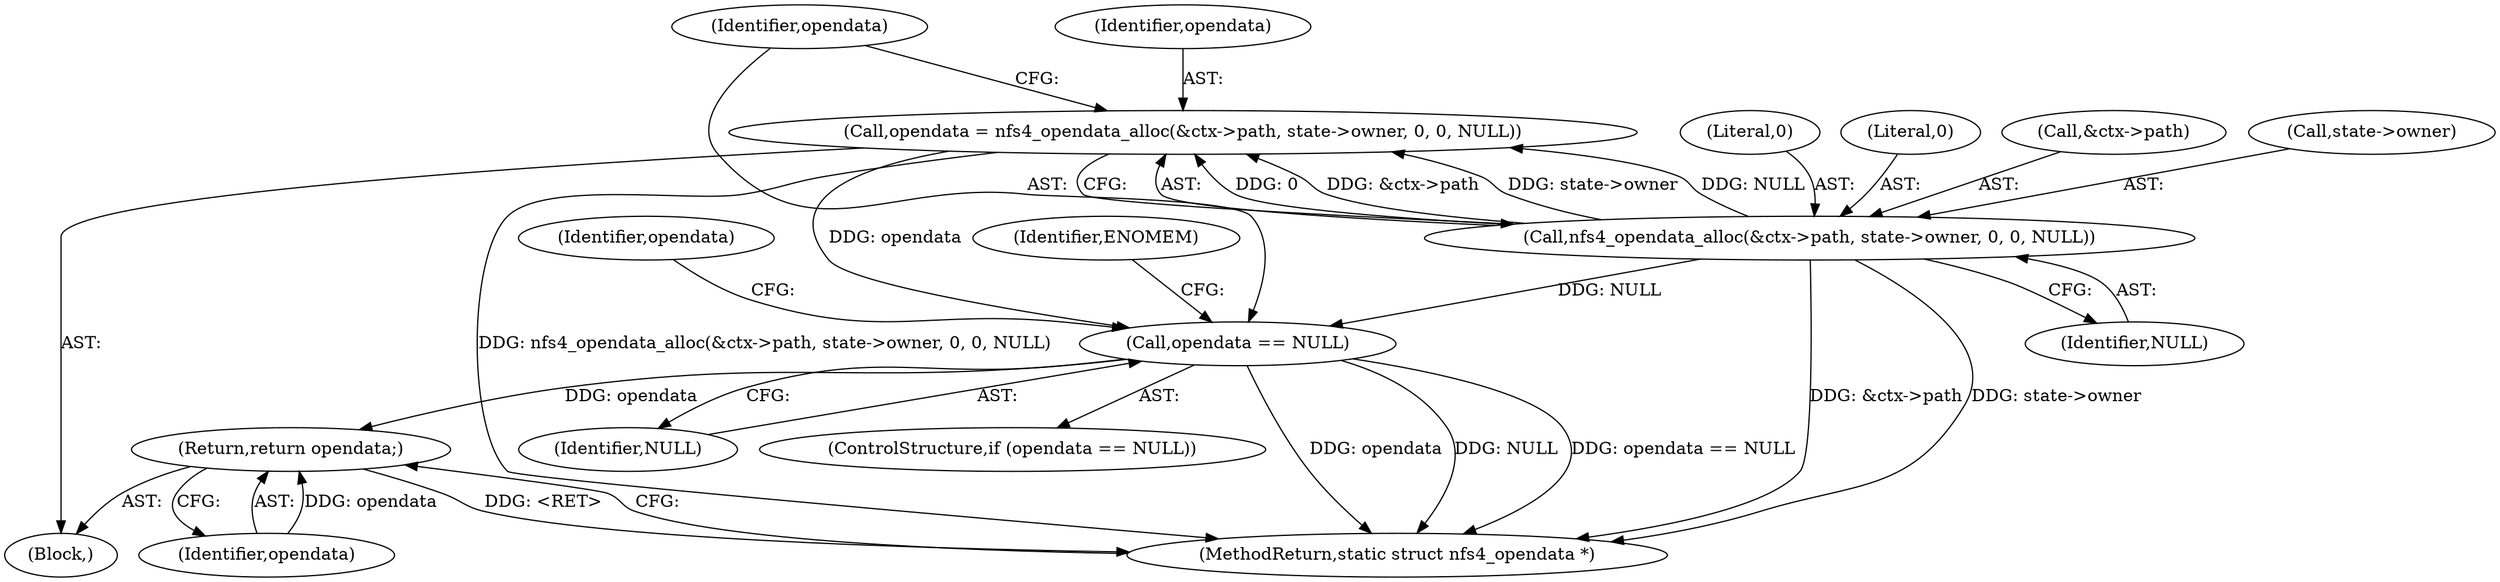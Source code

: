 digraph "0_linux_dc0b027dfadfcb8a5504f7d8052754bf8d501ab9_14@API" {
"1000105" [label="(Call,opendata = nfs4_opendata_alloc(&ctx->path, state->owner, 0, 0, NULL))"];
"1000107" [label="(Call,nfs4_opendata_alloc(&ctx->path, state->owner, 0, 0, NULL))"];
"1000119" [label="(Call,opendata == NULL)"];
"1000136" [label="(Return,return opendata;)"];
"1000116" [label="(Literal,0)"];
"1000118" [label="(ControlStructure,if (opendata == NULL))"];
"1000125" [label="(Identifier,ENOMEM)"];
"1000128" [label="(Identifier,opendata)"];
"1000137" [label="(Identifier,opendata)"];
"1000119" [label="(Call,opendata == NULL)"];
"1000138" [label="(MethodReturn,static struct nfs4_opendata *)"];
"1000115" [label="(Literal,0)"];
"1000106" [label="(Identifier,opendata)"];
"1000120" [label="(Identifier,opendata)"];
"1000107" [label="(Call,nfs4_opendata_alloc(&ctx->path, state->owner, 0, 0, NULL))"];
"1000117" [label="(Identifier,NULL)"];
"1000108" [label="(Call,&ctx->path)"];
"1000105" [label="(Call,opendata = nfs4_opendata_alloc(&ctx->path, state->owner, 0, 0, NULL))"];
"1000121" [label="(Identifier,NULL)"];
"1000136" [label="(Return,return opendata;)"];
"1000112" [label="(Call,state->owner)"];
"1000103" [label="(Block,)"];
"1000105" -> "1000103"  [label="AST: "];
"1000105" -> "1000107"  [label="CFG: "];
"1000106" -> "1000105"  [label="AST: "];
"1000107" -> "1000105"  [label="AST: "];
"1000120" -> "1000105"  [label="CFG: "];
"1000105" -> "1000138"  [label="DDG: nfs4_opendata_alloc(&ctx->path, state->owner, 0, 0, NULL)"];
"1000107" -> "1000105"  [label="DDG: 0"];
"1000107" -> "1000105"  [label="DDG: &ctx->path"];
"1000107" -> "1000105"  [label="DDG: state->owner"];
"1000107" -> "1000105"  [label="DDG: NULL"];
"1000105" -> "1000119"  [label="DDG: opendata"];
"1000107" -> "1000117"  [label="CFG: "];
"1000108" -> "1000107"  [label="AST: "];
"1000112" -> "1000107"  [label="AST: "];
"1000115" -> "1000107"  [label="AST: "];
"1000116" -> "1000107"  [label="AST: "];
"1000117" -> "1000107"  [label="AST: "];
"1000107" -> "1000138"  [label="DDG: &ctx->path"];
"1000107" -> "1000138"  [label="DDG: state->owner"];
"1000107" -> "1000119"  [label="DDG: NULL"];
"1000119" -> "1000118"  [label="AST: "];
"1000119" -> "1000121"  [label="CFG: "];
"1000120" -> "1000119"  [label="AST: "];
"1000121" -> "1000119"  [label="AST: "];
"1000125" -> "1000119"  [label="CFG: "];
"1000128" -> "1000119"  [label="CFG: "];
"1000119" -> "1000138"  [label="DDG: NULL"];
"1000119" -> "1000138"  [label="DDG: opendata == NULL"];
"1000119" -> "1000138"  [label="DDG: opendata"];
"1000119" -> "1000136"  [label="DDG: opendata"];
"1000136" -> "1000103"  [label="AST: "];
"1000136" -> "1000137"  [label="CFG: "];
"1000137" -> "1000136"  [label="AST: "];
"1000138" -> "1000136"  [label="CFG: "];
"1000136" -> "1000138"  [label="DDG: <RET>"];
"1000137" -> "1000136"  [label="DDG: opendata"];
}
